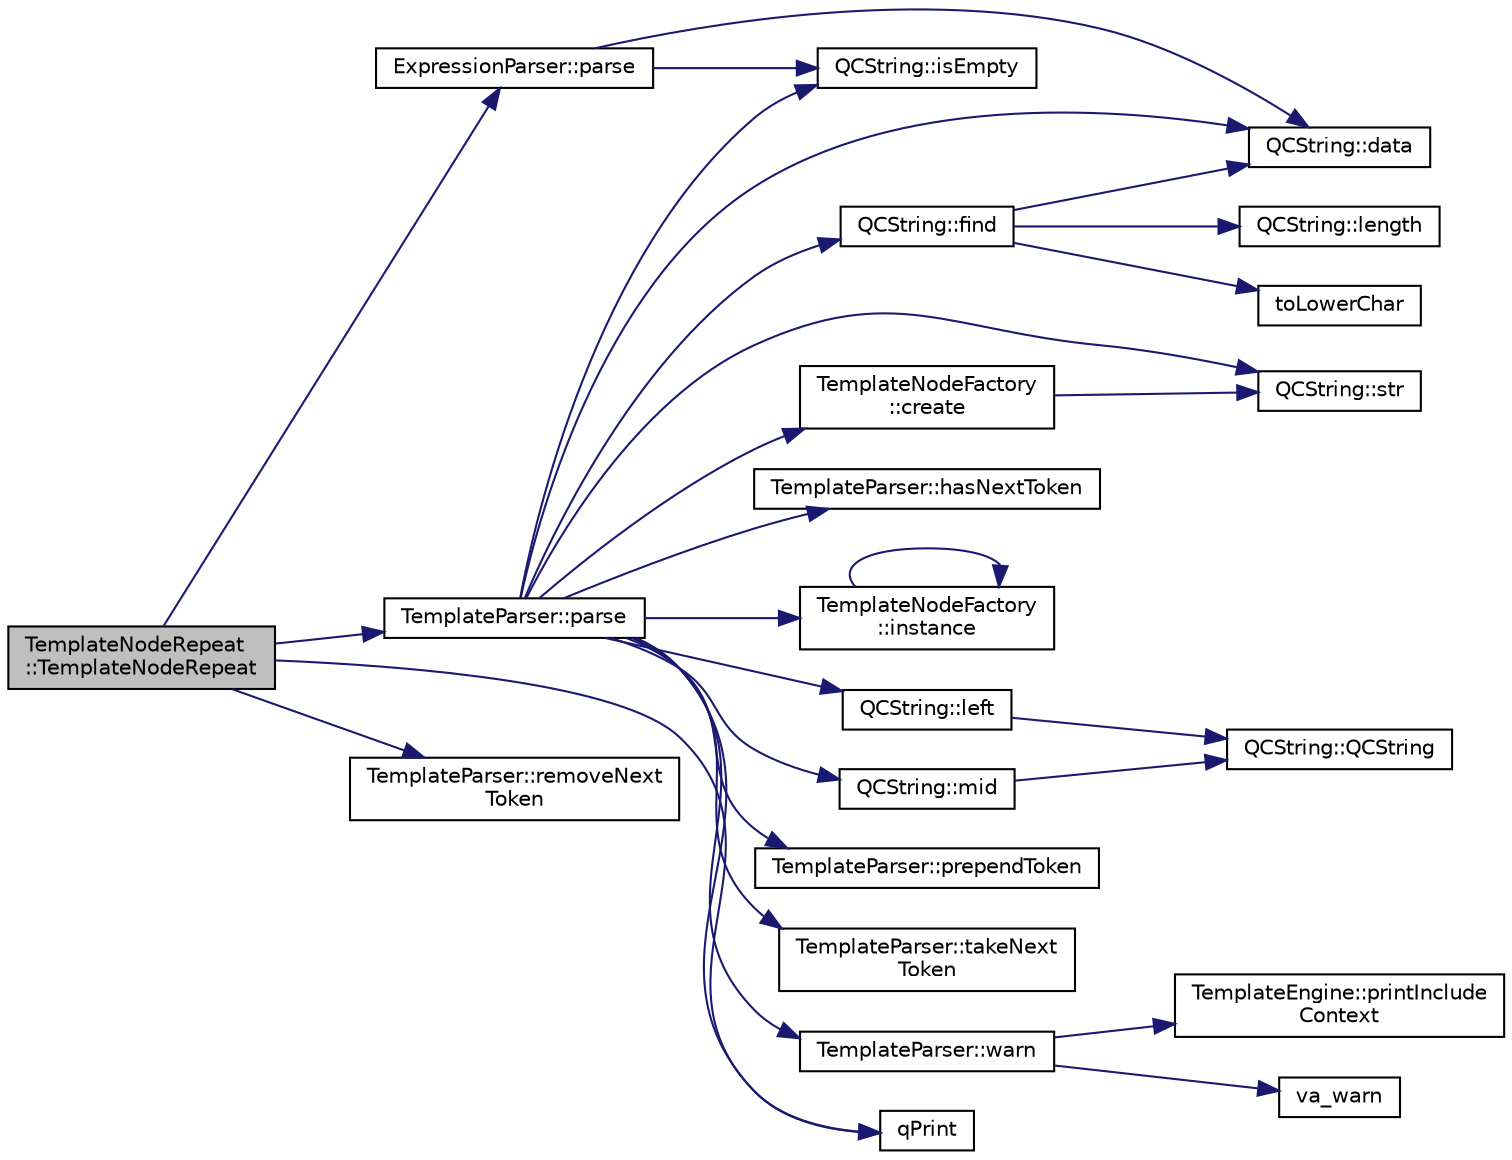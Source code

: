 digraph "TemplateNodeRepeat::TemplateNodeRepeat"
{
 // LATEX_PDF_SIZE
  edge [fontname="Helvetica",fontsize="10",labelfontname="Helvetica",labelfontsize="10"];
  node [fontname="Helvetica",fontsize="10",shape=record];
  rankdir="LR";
  Node1 [label="TemplateNodeRepeat\l::TemplateNodeRepeat",height=0.2,width=0.4,color="black", fillcolor="grey75", style="filled", fontcolor="black",tooltip=" "];
  Node1 -> Node2 [color="midnightblue",fontsize="10",style="solid"];
  Node2 [label="ExpressionParser::parse",height=0.2,width=0.4,color="black", fillcolor="white", style="filled",URL="$classExpressionParser.html#aabaaf221760058c6226a2cd383b4c36a",tooltip=" "];
  Node2 -> Node3 [color="midnightblue",fontsize="10",style="solid"];
  Node3 [label="QCString::data",height=0.2,width=0.4,color="black", fillcolor="white", style="filled",URL="$classQCString.html#ac3aa3ac1a1c36d3305eba22a2eb0d098",tooltip=" "];
  Node2 -> Node4 [color="midnightblue",fontsize="10",style="solid"];
  Node4 [label="QCString::isEmpty",height=0.2,width=0.4,color="black", fillcolor="white", style="filled",URL="$classQCString.html#a621c4090d69ad7d05ef8e5234376c3d8",tooltip=" "];
  Node1 -> Node5 [color="midnightblue",fontsize="10",style="solid"];
  Node5 [label="TemplateParser::parse",height=0.2,width=0.4,color="black", fillcolor="white", style="filled",URL="$classTemplateParser.html#a78da0b7d0153f51e138e6019943dbc46",tooltip=" "];
  Node5 -> Node6 [color="midnightblue",fontsize="10",style="solid"];
  Node6 [label="TemplateNodeFactory\l::create",height=0.2,width=0.4,color="black", fillcolor="white", style="filled",URL="$classTemplateNodeFactory.html#ac60432ba4c040df2263bf81e0f4b05b9",tooltip=" "];
  Node6 -> Node7 [color="midnightblue",fontsize="10",style="solid"];
  Node7 [label="QCString::str",height=0.2,width=0.4,color="black", fillcolor="white", style="filled",URL="$classQCString.html#a9824b07232eea418ab3b3e7dc3178eec",tooltip=" "];
  Node5 -> Node3 [color="midnightblue",fontsize="10",style="solid"];
  Node5 -> Node8 [color="midnightblue",fontsize="10",style="solid"];
  Node8 [label="QCString::find",height=0.2,width=0.4,color="black", fillcolor="white", style="filled",URL="$classQCString.html#a0182ece6b76dad6475dafb53e2faaf10",tooltip=" "];
  Node8 -> Node3 [color="midnightblue",fontsize="10",style="solid"];
  Node8 -> Node9 [color="midnightblue",fontsize="10",style="solid"];
  Node9 [label="QCString::length",height=0.2,width=0.4,color="black", fillcolor="white", style="filled",URL="$classQCString.html#ac52596733e9110b778019946d73fb268",tooltip=" "];
  Node8 -> Node10 [color="midnightblue",fontsize="10",style="solid"];
  Node10 [label="toLowerChar",height=0.2,width=0.4,color="black", fillcolor="white", style="filled",URL="$qcstring_8cpp.html#a4e545641f98651d4fb8299b407721f9b",tooltip=" "];
  Node5 -> Node11 [color="midnightblue",fontsize="10",style="solid"];
  Node11 [label="TemplateParser::hasNextToken",height=0.2,width=0.4,color="black", fillcolor="white", style="filled",URL="$classTemplateParser.html#ac1c96e51a84e8b227749bfababed06d8",tooltip=" "];
  Node5 -> Node12 [color="midnightblue",fontsize="10",style="solid"];
  Node12 [label="TemplateNodeFactory\l::instance",height=0.2,width=0.4,color="black", fillcolor="white", style="filled",URL="$classTemplateNodeFactory.html#a55c8aa6ca3b1db3490572812b308e00a",tooltip=" "];
  Node12 -> Node12 [color="midnightblue",fontsize="10",style="solid"];
  Node5 -> Node4 [color="midnightblue",fontsize="10",style="solid"];
  Node5 -> Node13 [color="midnightblue",fontsize="10",style="solid"];
  Node13 [label="QCString::left",height=0.2,width=0.4,color="black", fillcolor="white", style="filled",URL="$classQCString.html#aecf8b66312c4e97333219cc344c11a4f",tooltip=" "];
  Node13 -> Node14 [color="midnightblue",fontsize="10",style="solid"];
  Node14 [label="QCString::QCString",height=0.2,width=0.4,color="black", fillcolor="white", style="filled",URL="$classQCString.html#ad691e1087cc03e14e00d1147ae0ecab7",tooltip=" "];
  Node5 -> Node15 [color="midnightblue",fontsize="10",style="solid"];
  Node15 [label="QCString::mid",height=0.2,width=0.4,color="black", fillcolor="white", style="filled",URL="$classQCString.html#a27136caf9c0bc4daca574cda6f113551",tooltip=" "];
  Node15 -> Node14 [color="midnightblue",fontsize="10",style="solid"];
  Node5 -> Node16 [color="midnightblue",fontsize="10",style="solid"];
  Node16 [label="TemplateParser::prependToken",height=0.2,width=0.4,color="black", fillcolor="white", style="filled",URL="$classTemplateParser.html#ac233c64a89bd880c20a4a2a7223b371f",tooltip=" "];
  Node5 -> Node17 [color="midnightblue",fontsize="10",style="solid"];
  Node17 [label="qPrint",height=0.2,width=0.4,color="black", fillcolor="white", style="filled",URL="$qcstring_8h.html#a9851ebb5ae2f65b4d2b1d08421edbfd2",tooltip=" "];
  Node5 -> Node7 [color="midnightblue",fontsize="10",style="solid"];
  Node5 -> Node18 [color="midnightblue",fontsize="10",style="solid"];
  Node18 [label="TemplateParser::takeNext\lToken",height=0.2,width=0.4,color="black", fillcolor="white", style="filled",URL="$classTemplateParser.html#a63f6b43025bd31960986863a37dacc9a",tooltip=" "];
  Node5 -> Node19 [color="midnightblue",fontsize="10",style="solid"];
  Node19 [label="TemplateParser::warn",height=0.2,width=0.4,color="black", fillcolor="white", style="filled",URL="$classTemplateParser.html#aea4e82d9a24d74444e62340def6e201c",tooltip=" "];
  Node19 -> Node20 [color="midnightblue",fontsize="10",style="solid"];
  Node20 [label="TemplateEngine::printInclude\lContext",height=0.2,width=0.4,color="black", fillcolor="white", style="filled",URL="$classTemplateEngine.html#a159aaf3096efbfd42cb2a0321d1ec961",tooltip=" "];
  Node19 -> Node21 [color="midnightblue",fontsize="10",style="solid"];
  Node21 [label="va_warn",height=0.2,width=0.4,color="black", fillcolor="white", style="filled",URL="$message_8cpp.html#a93c2070f58918c66ba1faccc3e182391",tooltip=" "];
  Node1 -> Node17 [color="midnightblue",fontsize="10",style="solid"];
  Node1 -> Node22 [color="midnightblue",fontsize="10",style="solid"];
  Node22 [label="TemplateParser::removeNext\lToken",height=0.2,width=0.4,color="black", fillcolor="white", style="filled",URL="$classTemplateParser.html#ac3e5fb3ee5dfcccbcf85440bd3b59d53",tooltip=" "];
}
